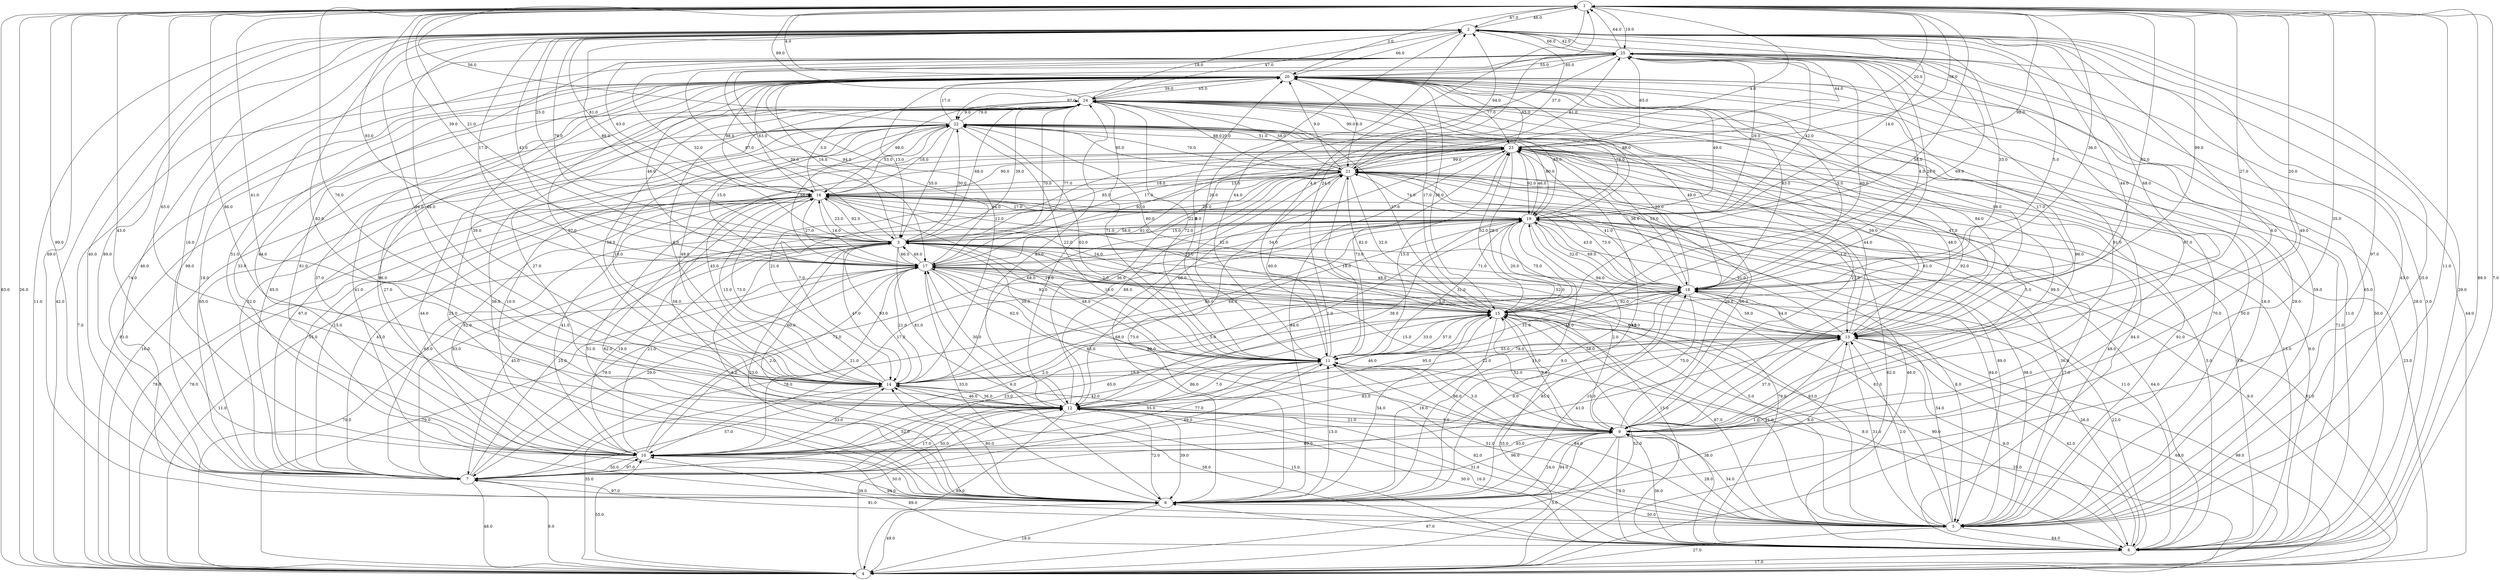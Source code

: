 strict digraph G {
  1 [ label="1" ];
  2 [ label="2" ];
  3 [ label="3" ];
  4 [ label="4" ];
  5 [ label="5" ];
  6 [ label="6" ];
  7 [ label="7" ];
  8 [ label="8" ];
  9 [ label="9" ];
  10 [ label="10" ];
  11 [ label="11" ];
  12 [ label="12" ];
  13 [ label="13" ];
  14 [ label="14" ];
  15 [ label="15" ];
  16 [ label="16" ];
  17 [ label="17" ];
  18 [ label="18" ];
  19 [ label="19" ];
  20 [ label="20" ];
  21 [ label="21" ];
  22 [ label="22" ];
  23 [ label="23" ];
  24 [ label="24" ];
  25 [ label="25" ];
  16 -> 10 [ label="41.0" ];
  11 -> 1 [ label="24.0" ];
  12 -> 11 [ label="86.0" ];
  24 -> 20 [ label="65.0" ];
  24 -> 6 [ label="56.0" ];
  13 -> 2 [ label="68.0" ];
  12 -> 23 [ label="36.0" ];
  22 -> 21 [ label="95.0" ];
  9 -> 13 [ label="37.0" ];
  21 -> 20 [ label="9.0" ];
  7 -> 15 [ label="42.0" ];
  21 -> 22 [ label="70.0" ];
  16 -> 17 [ label="27.0" ];
  15 -> 2 [ label="69.0" ];
  8 -> 14 [ label="58.0" ];
  2 -> 18 [ label="5.0" ];
  11 -> 9 [ label="3.0" ];
  10 -> 6 [ label="50.0" ];
  1 -> 21 [ label="4.0" ];
  15 -> 17 [ label="16.0" ];
  10 -> 14 [ label="33.0" ];
  1 -> 11 [ label="4.0" ];
  17 -> 3 [ label="49.0" ];
  4 -> 14 [ label="35.0" ];
  24 -> 17 [ label="70.0" ];
  22 -> 24 [ label="79.0" ];
  12 -> 15 [ label="95.0" ];
  1 -> 18 [ label="99.0" ];
  3 -> 13 [ label="52.0" ];
  17 -> 9 [ label="65.0" ];
  1 -> 9 [ label="35.0" ];
  16 -> 2 [ label="81.0" ];
  21 -> 4 [ label="17.0" ];
  16 -> 11 [ label="16.0" ];
  10 -> 13 [ label="6.0" ];
  16 -> 24 [ label="3.0" ];
  8 -> 13 [ label="42.0" ];
  10 -> 12 [ label="52.0" ];
  21 -> 13 [ label="1.0" ];
  11 -> 21 [ label="60.0" ];
  8 -> 15 [ label="90.0" ];
  10 -> 23 [ label="10.0" ];
  16 -> 22 [ label="53.0" ];
  11 -> 5 [ label="51.0" ];
  18 -> 16 [ label="43.0" ];
  3 -> 23 [ label="17.0" ];
  25 -> 7 [ label="98.0" ];
  1 -> 19 [ label="98.0" ];
  14 -> 2 [ label="46.0" ];
  11 -> 22 [ label="62.0" ];
  16 -> 20 [ label="63.0" ];
  12 -> 3 [ label="60.0" ];
  9 -> 15 [ label="52.0" ];
  7 -> 18 [ label="78.0" ];
  13 -> 4 [ label="68.0" ];
  20 -> 7 [ label="74.0" ];
  15 -> 7 [ label="23.0" ];
  1 -> 12 [ label="86.0" ];
  21 -> 3 [ label="26.0" ];
  14 -> 20 [ label="39.0" ];
  22 -> 20 [ label="17.0" ];
  24 -> 22 [ label="9.0" ];
  25 -> 14 [ label="12.0" ];
  22 -> 6 [ label="44.0" ];
  13 -> 6 [ label="1.0" ];
  17 -> 25 [ label="94.0" ];
  5 -> 25 [ label="65.0" ];
  15 -> 9 [ label="9.0" ];
  5 -> 19 [ label="98.0" ];
  7 -> 6 [ label="97.0" ];
  15 -> 12 [ label="46.0" ];
  1 -> 3 [ label="21.0" ];
  18 -> 8 [ label="26.0" ];
  23 -> 25 [ label="65.0" ];
  18 -> 11 [ label="31.0" ];
  1 -> 23 [ label="20.0" ];
  12 -> 6 [ label="39.0" ];
  20 -> 25 [ label="55.0" ];
  20 -> 22 [ label="97.0" ];
  16 -> 21 [ label="18.0" ];
  20 -> 21 [ label="6.0" ];
  19 -> 6 [ label="31.0" ];
  25 -> 20 [ label="60.0" ];
  25 -> 9 [ label="91.0" ];
  2 -> 13 [ label="44.0" ];
  18 -> 14 [ label="5.0" ];
  3 -> 11 [ label="39.0" ];
  15 -> 4 [ label="52.0" ];
  4 -> 6 [ label="49.0" ];
  20 -> 2 [ label="66.0" ];
  15 -> 5 [ label="87.0" ];
  19 -> 25 [ label="42.0" ];
  24 -> 9 [ label="92.0" ];
  23 -> 3 [ label="85.0" ];
  8 -> 10 [ label="89.0" ];
  18 -> 9 [ label="75.0" ];
  4 -> 12 [ label="39.0" ];
  5 -> 23 [ label="91.0" ];
  3 -> 22 [ label="50.0" ];
  21 -> 8 [ label="9.0" ];
  1 -> 8 [ label="89.0" ];
  23 -> 20 [ label="85.0" ];
  16 -> 7 [ label="55.0" ];
  25 -> 1 [ label="64.0" ];
  17 -> 19 [ label="52.0" ];
  2 -> 1 [ label="46.0" ];
  23 -> 24 [ label="99.0" ];
  19 -> 5 [ label="84.0" ];
  1 -> 25 [ label="19.0" ];
  22 -> 11 [ label="22.0" ];
  2 -> 17 [ label="17.0" ];
  17 -> 23 [ label="92.0" ];
  2 -> 9 [ label="6.0" ];
  25 -> 10 [ label="51.0" ];
  12 -> 9 [ label="21.0" ];
  2 -> 6 [ label="46.0" ];
  23 -> 19 [ label="92.0" ];
  9 -> 6 [ label="94.0" ];
  15 -> 8 [ label="8.0" ];
  9 -> 24 [ label="61.0" ];
  2 -> 21 [ label="37.0" ];
  20 -> 24 [ label="39.0" ];
  13 -> 11 [ label="58.0" ];
  2 -> 14 [ label="94.0" ];
  17 -> 10 [ label="21.0" ];
  18 -> 2 [ label="33.0" ];
  22 -> 13 [ label="47.0" ];
  6 -> 13 [ label="6.0" ];
  1 -> 2 [ label="67.0" ];
  11 -> 24 [ label="71.0" ];
  19 -> 4 [ label="9.0" ];
  22 -> 8 [ label="84.0" ];
  20 -> 17 [ label="46.0" ];
  17 -> 2 [ label="43.0" ];
  18 -> 3 [ label="71.0" ];
  13 -> 17 [ label="5.0" ];
  2 -> 5 [ label="43.0" ];
  3 -> 20 [ label="16.0" ];
  23 -> 9 [ label="5.0" ];
  8 -> 2 [ label="29.0" ];
  6 -> 16 [ label="51.0" ];
  10 -> 11 [ label="55.0" ];
  13 -> 23 [ label="44.0" ];
  4 -> 15 [ label="55.0" ];
  14 -> 5 [ label="82.0" ];
  13 -> 18 [ label="54.0" ];
  16 -> 12 [ label="58.0" ];
  4 -> 16 [ label="78.0" ];
  14 -> 16 [ label="73.0" ];
  18 -> 13 [ label="58.0" ];
  13 -> 10 [ label="83.0" ];
  8 -> 1 [ label="7.0" ];
  25 -> 18 [ label="4.0" ];
  8 -> 25 [ label="3.0" ];
  2 -> 11 [ label="26.0" ];
  11 -> 3 [ label="48.0" ];
  1 -> 6 [ label="97.0" ];
  8 -> 16 [ label="46.0" ];
  11 -> 18 [ label="48.0" ];
  19 -> 24 [ label="78.0" ];
  1 -> 4 [ label="83.0" ];
  18 -> 21 [ label="41.0" ];
  17 -> 18 [ label="48.0" ];
  24 -> 13 [ label="84.0" ];
  21 -> 25 [ label="61.0" ];
  19 -> 17 [ label="54.0" ];
  9 -> 3 [ label="15.0" ];
  5 -> 3 [ label="81.0" ];
  5 -> 21 [ label="48.0" ];
  13 -> 20 [ label="98.0" ];
  19 -> 13 [ label="94.0" ];
  5 -> 18 [ label="54.0" ];
  7 -> 23 [ label="67.0" ];
  21 -> 16 [ label="15.0" ];
  8 -> 19 [ label="64.0" ];
  20 -> 1 [ label="4.0" ];
  11 -> 4 [ label="25.0" ];
  25 -> 19 [ label="29.0" ];
  15 -> 22 [ label="80.0" ];
  18 -> 23 [ label="36.0" ];
  7 -> 13 [ label="41.0" ];
  2 -> 24 [ label="47.0" ];
  15 -> 16 [ label="10.0" ];
  6 -> 5 [ label="50.0" ];
  13 -> 5 [ label="31.0" ];
  12 -> 19 [ label="1.0" ];
  14 -> 8 [ label="15.0" ];
  1 -> 5 [ label="11.0" ];
  19 -> 23 [ label="46.0" ];
  18 -> 6 [ label="85.0" ];
  20 -> 23 [ label="77.0" ];
  2 -> 4 [ label="42.0" ];
  12 -> 4 [ label="89.0" ];
  3 -> 12 [ label="81.0" ];
  23 -> 21 [ label="99.0" ];
  12 -> 14 [ label="46.0" ];
  22 -> 16 [ label="16.0" ];
  5 -> 16 [ label="36.0" ];
  3 -> 15 [ label="2.0" ];
  16 -> 6 [ label="62.0" ];
  22 -> 7 [ label="65.0" ];
  18 -> 12 [ label="78.0" ];
  17 -> 15 [ label="92.0" ];
  19 -> 12 [ label="38.0" ];
  5 -> 15 [ label="21.0" ];
  17 -> 6 [ label="6.0" ];
  22 -> 4 [ label="16.0" ];
  19 -> 18 [ label="32.0" ];
  20 -> 18 [ label="83.0" ];
  24 -> 3 [ label="68.0" ];
  19 -> 15 [ label="75.0" ];
  10 -> 20 [ label="81.0" ];
  12 -> 2 [ label="82.0" ];
  2 -> 19 [ label="14.0" ];
  10 -> 1 [ label="43.0" ];
  17 -> 16 [ label="14.0" ];
  23 -> 4 [ label="23.0" ];
  19 -> 14 [ label="86.0" ];
  2 -> 7 [ label="89.0" ];
  24 -> 5 [ label="50.0" ];
  3 -> 2 [ label="89.0" ];
  24 -> 10 [ label="37.0" ];
  6 -> 4 [ label="18.0" ];
  8 -> 21 [ label="5.0" ];
  4 -> 19 [ label="81.0" ];
  9 -> 25 [ label="67.0" ];
  5 -> 12 [ label="31.0" ];
  22 -> 17 [ label="15.0" ];
  20 -> 16 [ label="98.0" ];
  13 -> 22 [ label="59.0" ];
  16 -> 15 [ label="24.0" ];
  8 -> 4 [ label="17.0" ];
  19 -> 7 [ label="83.0" ];
  17 -> 8 [ label="15.0" ];
  17 -> 14 [ label="21.0" ];
  5 -> 13 [ label="2.0" ];
  3 -> 9 [ label="2.0" ];
  24 -> 7 [ label="85.0" ];
  17 -> 5 [ label="5.0" ];
  22 -> 9 [ label="21.0" ];
  1 -> 20 [ label="3.0" ];
  10 -> 2 [ label="16.0" ];
  11 -> 15 [ label="33.0" ];
  15 -> 19 [ label="20.0" ];
  14 -> 22 [ label="10.0" ];
  11 -> 14 [ label="19.0" ];
  16 -> 23 [ label="90.0" ];
  12 -> 22 [ label="27.0" ];
  10 -> 16 [ label="82.0" ];
  8 -> 23 [ label="9.0" ];
  5 -> 24 [ label="70.0" ];
  24 -> 19 [ label="85.0" ];
  4 -> 21 [ label="62.0" ];
  18 -> 22 [ label="20.0" ];
  8 -> 12 [ label="30.0" ];
  14 -> 19 [ label="68.0" ];
  10 -> 19 [ label="72.0" ];
  4 -> 1 [ label="26.0" ];
  7 -> 11 [ label="49.0" ];
  25 -> 5 [ label="59.0" ];
  3 -> 4 [ label="11.0" ];
  6 -> 22 [ label="25.0" ];
  10 -> 17 [ label="2.0" ];
  4 -> 7 [ label="9.0" ];
  7 -> 9 [ label="96.0" ];
  17 -> 4 [ label="79.0" ];
  18 -> 15 [ label="92.0" ];
  5 -> 20 [ label="29.0" ];
  1 -> 15 [ label="58.0" ];
  19 -> 3 [ label="15.0" ];
  8 -> 24 [ label="71.0" ];
  6 -> 3 [ label="23.0" ];
  9 -> 8 [ label="78.0" ];
  10 -> 5 [ label="94.0" ];
  7 -> 10 [ label="97.0" ];
  22 -> 1 [ label="56.0" ];
  20 -> 3 [ label="13.0" ];
  18 -> 10 [ label="2.0" ];
  1 -> 17 [ label="93.0" ];
  23 -> 8 [ label="13.0" ];
  12 -> 8 [ label="16.0" ];
  3 -> 10 [ label="19.0" ];
  13 -> 8 [ label="9.0" ];
  9 -> 11 [ label="86.0" ];
  5 -> 2 [ label="25.0" ];
  8 -> 6 [ label="87.0" ];
  3 -> 24 [ label="39.0" ];
  19 -> 20 [ label="49.0" ];
  9 -> 2 [ label="49.0" ];
  2 -> 23 [ label="44.0" ];
  12 -> 1 [ label="65.0" ];
  4 -> 13 [ label="99.0" ];
  2 -> 3 [ label="79.0" ];
  3 -> 5 [ label="8.0" ];
  13 -> 1 [ label="20.0" ];
  15 -> 21 [ label="82.0" ];
  17 -> 21 [ label="22.0" ];
  4 -> 10 [ label="55.0" ];
  6 -> 15 [ label="54.0" ];
  1 -> 13 [ label="27.0" ];
  6 -> 11 [ label="13.0" ];
  1 -> 14 [ label="41.0" ];
  20 -> 8 [ label="11.0" ];
  3 -> 19 [ label="58.0" ];
  24 -> 11 [ label="72.0" ];
  21 -> 15 [ label="32.0" ];
  7 -> 19 [ label="63.0" ];
  10 -> 24 [ label="96.0" ];
  11 -> 20 [ label="8.0" ];
  10 -> 9 [ label="69.0" ];
  9 -> 21 [ label="29.0" ];
  14 -> 3 [ label="93.0" ];
  15 -> 6 [ label="16.0" ];
  10 -> 7 [ label="50.0" ];
  10 -> 15 [ label="65.0" ];
  14 -> 1 [ label="76.0" ];
  6 -> 14 [ label="80.0" ];
  1 -> 7 [ label="99.0" ];
  3 -> 17 [ label="66.0" ];
  20 -> 15 [ label="38.0" ];
  25 -> 15 [ label="40.0" ];
  21 -> 11 [ label="18.0" ];
  4 -> 24 [ label="81.0" ];
  7 -> 4 [ label="48.0" ];
  4 -> 25 [ label="44.0" ];
  23 -> 12 [ label="68.0" ];
  21 -> 9 [ label="66.0" ];
  24 -> 16 [ label="98.0" ];
  9 -> 5 [ label="28.0" ];
  12 -> 24 [ label="83.0" ];
  24 -> 1 [ label="89.0" ];
  25 -> 16 [ label="63.0" ];
  13 -> 19 [ label="91.0" ];
  23 -> 18 [ label="53.0" ];
  23 -> 14 [ label="45.0" ];
  5 -> 17 [ label="63.0" ];
  5 -> 8 [ label="84.0" ];
  18 -> 1 [ label="36.0" ];
  11 -> 13 [ label="55.0" ];
  15 -> 20 [ label="17.0" ];
  25 -> 17 [ label="39.0" ];
  5 -> 7 [ label="91.0" ];
  11 -> 19 [ label="31.0" ];
  3 -> 16 [ label="92.0" ];
  2 -> 16 [ label="25.0" ];
  7 -> 3 [ label="25.0" ];
  3 -> 25 [ label="32.0" ];
  20 -> 10 [ label="33.0" ];
  12 -> 17 [ label="30.0" ];
  22 -> 23 [ label="51.0" ];
  9 -> 12 [ label="5.0" ];
  21 -> 14 [ label="7.0" ];
  3 -> 6 [ label="5.0" ];
  2 -> 25 [ label="66.0" ];
  21 -> 6 [ label="68.0" ];
  20 -> 14 [ label="97.0" ];
  4 -> 17 [ label="70.0" ];
  9 -> 4 [ label="5.0" ];
  24 -> 14 [ label="6.0" ];
  14 -> 21 [ label="68.0" ];
  15 -> 1 [ label="62.0" ];
  20 -> 5 [ label="16.0" ];
  19 -> 10 [ label="17.0" ];
  21 -> 7 [ label="15.0" ];
  16 -> 18 [ label="73.0" ];
  6 -> 18 [ label="10.0" ];
  23 -> 1 [ label="58.0" ];
  9 -> 23 [ label="99.0" ];
  19 -> 21 [ label="74.0" ];
  4 -> 2 [ label="11.0" ];
  11 -> 12 [ label="7.0" ];
  16 -> 4 [ label="78.0" ];
  21 -> 24 [ label="88.0" ];
  5 -> 9 [ label="34.0" ];
  24 -> 18 [ label="49.0" ];
  23 -> 13 [ label="48.0" ];
  25 -> 12 [ label="61.0" ];
  23 -> 15 [ label="28.0" ];
  6 -> 23 [ label="84.0" ];
  18 -> 19 [ label="69.0" ];
  7 -> 12 [ label="17.0" ];
  17 -> 24 [ label="77.0" ];
  5 -> 11 [ label="84.0" ];
  14 -> 7 [ label="57.0" ];
  9 -> 20 [ label="96.0" ];
  16 -> 3 [ label="23.0" ];
  24 -> 21 [ label="58.0" ];
  8 -> 18 [ label="22.0" ];
  6 -> 17 [ label="33.0" ];
  6 -> 20 [ label="41.0" ];
  14 -> 23 [ label="21.0" ];
  24 -> 15 [ label="37.0" ];
  24 -> 2 [ label="18.0" ];
  21 -> 2 [ label="94.0" ];
  8 -> 9 [ label="36.0" ];
  5 -> 4 [ label="27.0" ];
  20 -> 6 [ label="27.0" ];
  23 -> 6 [ label="42.0" ];
  6 -> 21 [ label="73.0" ];
  15 -> 23 [ label="52.0" ];
  25 -> 8 [ label="28.0" ];
  3 -> 7 [ label="45.0" ];
  11 -> 2 [ label="64.0" ];
  14 -> 13 [ label="22.0" ];
  16 -> 5 [ label="89.0" ];
  18 -> 20 [ label="5.0" ];
  7 -> 2 [ label="40.0" ];
  7 -> 17 [ label="79.0" ];
  10 -> 3 [ label="21.0" ];
  10 -> 25 [ label="44.0" ];
  8 -> 11 [ label="38.0" ];
  23 -> 22 [ label="20.0" ];
  22 -> 19 [ label="80.0" ];
  11 -> 23 [ label="15.0" ];
  6 -> 19 [ label="9.0" ];
  21 -> 12 [ label="88.0" ];
  14 -> 12 [ label="36.0" ];
  17 -> 22 [ label="66.0" ];
  15 -> 11 [ label="57.0" ];
  11 -> 10 [ label="77.0" ];
  3 -> 8 [ label="79.0" ];
  14 -> 24 [ label="59.0" ];
  12 -> 7 [ label="50.0" ];
  15 -> 13 [ label="69.0" ];
  8 -> 20 [ label="50.0" ];
  19 -> 8 [ label="11.0" ];
  4 -> 20 [ label="7.0" ];
  16 -> 19 [ label="94.0" ];
  16 -> 14 [ label="15.0" ];
  22 -> 14 [ label="49.0" ];
  22 -> 3 [ label="55.0" ];
  20 -> 19 [ label="88.0" ];
  23 -> 11 [ label="73.0" ];
  18 -> 25 [ label="28.0" ];
  25 -> 2 [ label="42.0" ];
  25 -> 3 [ label="87.0" ];
  7 -> 22 [ label="52.0" ];
  9 -> 17 [ label="89.0" ];
  6 -> 12 [ label="72.0" ];
  7 -> 16 [ label="45.0" ];
  19 -> 16 [ label="27.0" ];
  7 -> 20 [ label="18.0" ];
  3 -> 14 [ label="47.0" ];
  6 -> 1 [ label="69.0" ];
  20 -> 13 [ label="17.0" ];
  9 -> 10 [ label="93.0" ];
  17 -> 7 [ label="29.0" ];
  3 -> 1 [ label="39.0" ];
  17 -> 11 [ label="62.0" ];
  6 -> 9 [ label="24.0" ];
}
